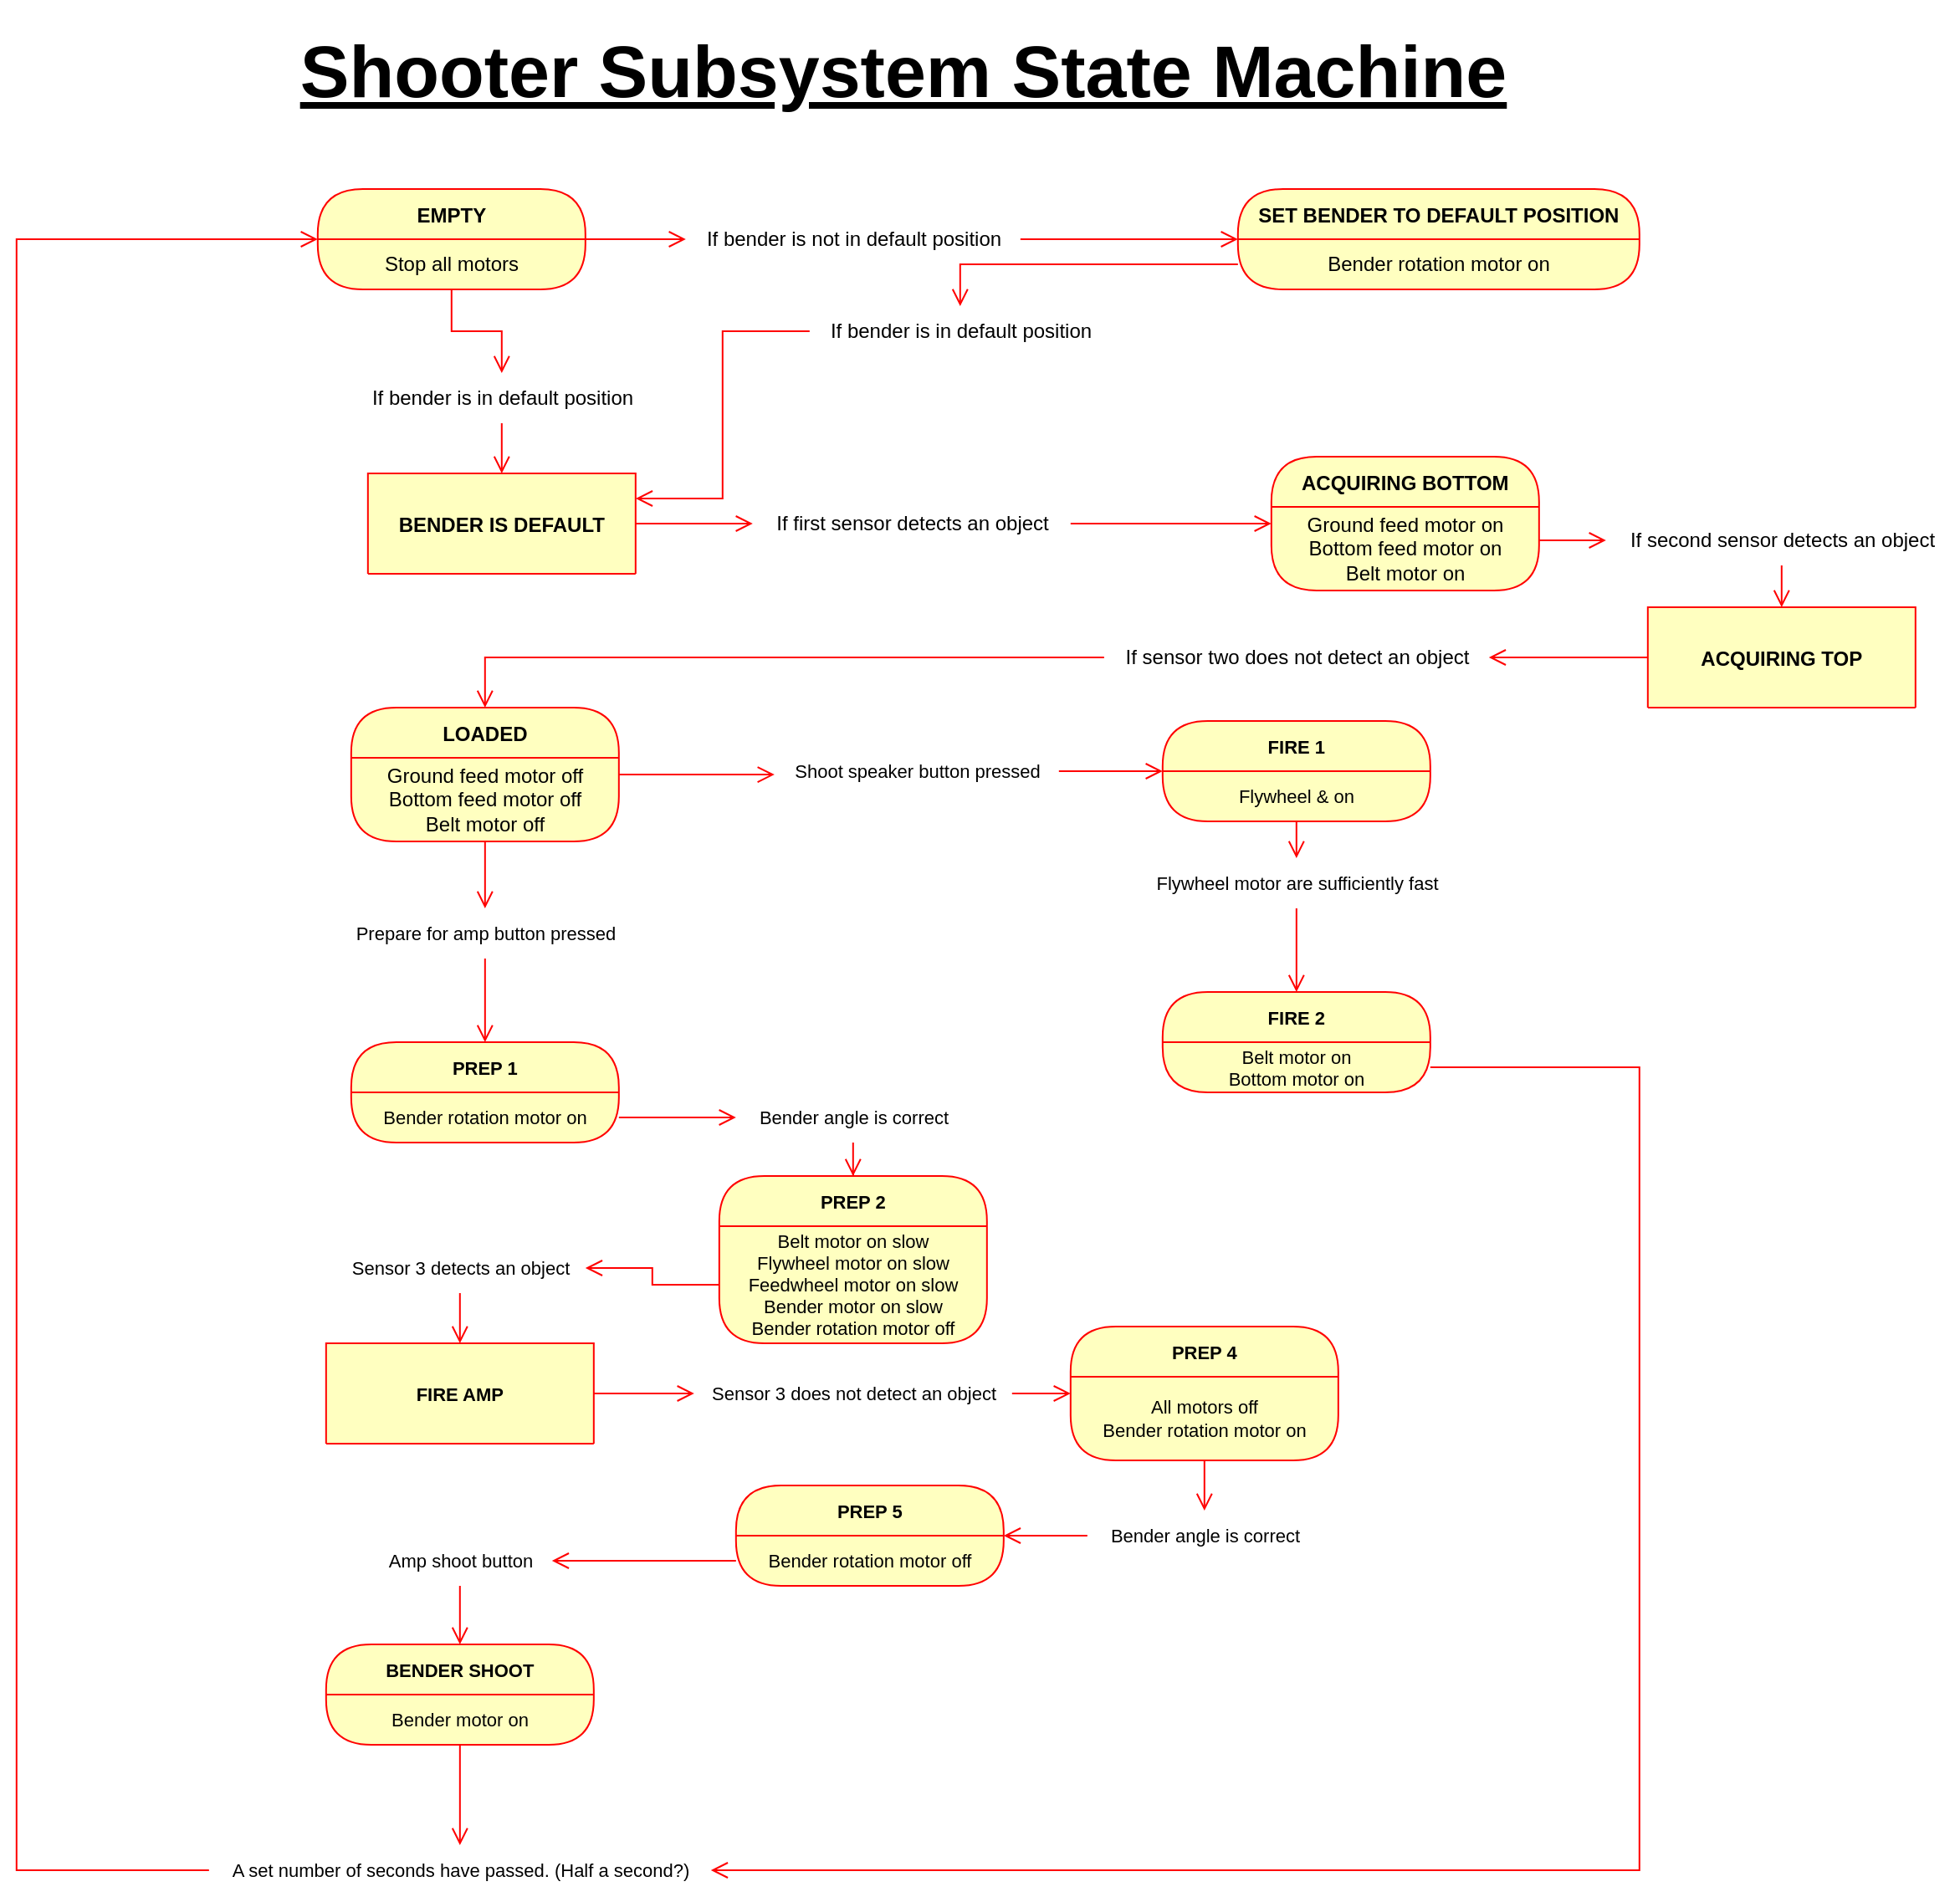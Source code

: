 <mxfile>
    <diagram name="Page-1" id="58cdce13-f638-feb5-8d6f-7d28b1aa9fa0">
        <mxGraphModel dx="2414" dy="376" grid="1" gridSize="10" guides="1" tooltips="1" connect="1" arrows="1" fold="1" page="1" pageScale="1" pageWidth="1600" pageHeight="1200" background="none" math="0" shadow="0">
            <root>
                <mxCell id="0"/>
                <mxCell id="1" parent="0"/>
                <mxCell id="EBAEPOP74e6jBe3k4iva-85" style="edgeStyle=orthogonalEdgeStyle;shape=connector;rounded=0;orthogonalLoop=1;jettySize=auto;html=1;labelBackgroundColor=default;strokeColor=#ff0000;align=center;verticalAlign=bottom;fontFamily=Helvetica;fontSize=11;fontColor=default;endArrow=open;endSize=8;" parent="1" source="EBAEPOP74e6jBe3k4iva-1" target="EBAEPOP74e6jBe3k4iva-12" edge="1">
                    <mxGeometry relative="1" as="geometry"/>
                </mxCell>
                <mxCell id="EBAEPOP74e6jBe3k4iva-1" value="EMPTY" style="swimlane;fontStyle=1;align=center;verticalAlign=middle;childLayout=stackLayout;horizontal=1;startSize=30;horizontalStack=0;resizeParent=0;resizeLast=1;container=0;fontColor=#000000;collapsible=0;rounded=1;arcSize=30;strokeColor=#ff0000;fillColor=#ffffc0;swimlaneFillColor=#ffffc0;dropTarget=0;" parent="1" vertex="1">
                    <mxGeometry x="-1350.09" y="150" width="160" height="60" as="geometry"/>
                </mxCell>
                <mxCell id="EBAEPOP74e6jBe3k4iva-2" value="Stop all motors" style="text;html=1;strokeColor=none;fillColor=none;align=center;verticalAlign=middle;spacingLeft=4;spacingRight=4;whiteSpace=wrap;overflow=hidden;rotatable=0;fontColor=#000000;" parent="EBAEPOP74e6jBe3k4iva-1" vertex="1">
                    <mxGeometry y="30" width="160" height="30" as="geometry"/>
                </mxCell>
                <mxCell id="EBAEPOP74e6jBe3k4iva-83" style="edgeStyle=orthogonalEdgeStyle;shape=connector;rounded=0;orthogonalLoop=1;jettySize=auto;html=1;labelBackgroundColor=default;strokeColor=#ff0000;align=center;verticalAlign=bottom;fontFamily=Helvetica;fontSize=11;fontColor=default;endArrow=open;endSize=8;" parent="1" source="EBAEPOP74e6jBe3k4iva-10" target="EBAEPOP74e6jBe3k4iva-29" edge="1">
                    <mxGeometry relative="1" as="geometry"/>
                </mxCell>
                <mxCell id="EBAEPOP74e6jBe3k4iva-10" value="If bender is in default position" style="text;html=1;align=center;verticalAlign=middle;resizable=0;points=[];autosize=1;strokeColor=none;fillColor=none;rotation=0;" parent="1" vertex="1">
                    <mxGeometry x="-1330.09" y="260" width="180" height="30" as="geometry"/>
                </mxCell>
                <mxCell id="EBAEPOP74e6jBe3k4iva-86" style="edgeStyle=orthogonalEdgeStyle;shape=connector;rounded=0;orthogonalLoop=1;jettySize=auto;html=1;labelBackgroundColor=default;strokeColor=#ff0000;align=center;verticalAlign=bottom;fontFamily=Helvetica;fontSize=11;fontColor=default;endArrow=open;endSize=8;" parent="1" source="EBAEPOP74e6jBe3k4iva-12" target="EBAEPOP74e6jBe3k4iva-19" edge="1">
                    <mxGeometry relative="1" as="geometry"/>
                </mxCell>
                <mxCell id="EBAEPOP74e6jBe3k4iva-12" value="If bender is not in default position" style="text;html=1;align=center;verticalAlign=middle;resizable=0;points=[];autosize=1;strokeColor=none;fillColor=none;" parent="1" vertex="1">
                    <mxGeometry x="-1130.09" y="165" width="200" height="30" as="geometry"/>
                </mxCell>
                <mxCell id="EBAEPOP74e6jBe3k4iva-19" value="SET BENDER TO DEFAULT POSITION" style="swimlane;fontStyle=1;align=center;verticalAlign=middle;childLayout=stackLayout;horizontal=1;startSize=30;horizontalStack=0;resizeParent=0;resizeLast=1;container=0;fontColor=#000000;collapsible=0;rounded=1;arcSize=30;strokeColor=#ff0000;fillColor=#ffffc0;swimlaneFillColor=#ffffc0;dropTarget=0;" parent="1" vertex="1">
                    <mxGeometry x="-800.09" y="150" width="240" height="60" as="geometry"/>
                </mxCell>
                <mxCell id="EBAEPOP74e6jBe3k4iva-20" value="Bender rotation motor on" style="text;html=1;strokeColor=none;fillColor=none;align=center;verticalAlign=middle;spacingLeft=4;spacingRight=4;whiteSpace=wrap;overflow=hidden;rotatable=0;fontColor=#000000;" parent="EBAEPOP74e6jBe3k4iva-19" vertex="1">
                    <mxGeometry y="30" width="240" height="30" as="geometry"/>
                </mxCell>
                <mxCell id="EBAEPOP74e6jBe3k4iva-84" style="edgeStyle=orthogonalEdgeStyle;shape=connector;rounded=0;orthogonalLoop=1;jettySize=auto;html=1;entryX=1;entryY=0.25;entryDx=0;entryDy=0;labelBackgroundColor=default;strokeColor=#ff0000;align=center;verticalAlign=bottom;fontFamily=Helvetica;fontSize=11;fontColor=default;endArrow=open;endSize=8;" parent="1" source="EBAEPOP74e6jBe3k4iva-22" target="EBAEPOP74e6jBe3k4iva-29" edge="1">
                    <mxGeometry relative="1" as="geometry"/>
                </mxCell>
                <mxCell id="EBAEPOP74e6jBe3k4iva-22" value="If bender is in default position" style="text;html=1;align=center;verticalAlign=middle;resizable=0;points=[];autosize=1;strokeColor=none;fillColor=none;" parent="1" vertex="1">
                    <mxGeometry x="-1056.09" y="220" width="180" height="30" as="geometry"/>
                </mxCell>
                <mxCell id="EBAEPOP74e6jBe3k4iva-76" style="edgeStyle=orthogonalEdgeStyle;shape=connector;rounded=0;orthogonalLoop=1;jettySize=auto;html=1;labelBackgroundColor=default;strokeColor=#ff0000;align=center;verticalAlign=bottom;fontFamily=Helvetica;fontSize=11;fontColor=default;endArrow=open;endSize=8;" parent="1" source="EBAEPOP74e6jBe3k4iva-29" target="EBAEPOP74e6jBe3k4iva-36" edge="1">
                    <mxGeometry relative="1" as="geometry"/>
                </mxCell>
                <mxCell id="EBAEPOP74e6jBe3k4iva-29" value="BENDER IS DEFAULT" style="swimlane;fontStyle=1;align=center;verticalAlign=middle;childLayout=stackLayout;horizontal=1;startSize=60;horizontalStack=0;resizeParent=0;resizeLast=1;container=0;fontColor=#000000;collapsible=0;rounded=1;arcSize=33;strokeColor=#ff0000;fillColor=#ffffc0;swimlaneFillColor=#ffffc0;dropTarget=0;" parent="1" vertex="1">
                    <mxGeometry x="-1320.09" y="320" width="160" height="60" as="geometry"/>
                </mxCell>
                <mxCell id="EBAEPOP74e6jBe3k4iva-77" style="edgeStyle=orthogonalEdgeStyle;shape=connector;rounded=0;orthogonalLoop=1;jettySize=auto;html=1;labelBackgroundColor=default;strokeColor=#ff0000;align=center;verticalAlign=bottom;fontFamily=Helvetica;fontSize=11;fontColor=default;endArrow=open;endSize=8;" parent="1" source="EBAEPOP74e6jBe3k4iva-36" target="EBAEPOP74e6jBe3k4iva-39" edge="1">
                    <mxGeometry relative="1" as="geometry"/>
                </mxCell>
                <mxCell id="EBAEPOP74e6jBe3k4iva-36" value="If first sensor detects an object" style="text;html=1;align=center;verticalAlign=middle;resizable=0;points=[];autosize=1;strokeColor=none;fillColor=none;" parent="1" vertex="1">
                    <mxGeometry x="-1090.09" y="335" width="190" height="30" as="geometry"/>
                </mxCell>
                <mxCell id="EBAEPOP74e6jBe3k4iva-39" value="ACQUIRING BOTTOM" style="swimlane;fontStyle=1;align=center;verticalAlign=middle;childLayout=stackLayout;horizontal=1;startSize=30;horizontalStack=0;resizeParent=0;resizeLast=1;container=0;fontColor=#000000;collapsible=0;rounded=1;arcSize=30;strokeColor=#ff0000;fillColor=#ffffc0;swimlaneFillColor=#ffffc0;dropTarget=0;" parent="1" vertex="1">
                    <mxGeometry x="-780.09" y="310" width="160" height="80" as="geometry"/>
                </mxCell>
                <mxCell id="EBAEPOP74e6jBe3k4iva-40" value="Ground feed motor on&lt;br&gt;Bottom feed motor on&lt;br&gt;Belt motor on" style="text;html=1;strokeColor=none;fillColor=none;align=center;verticalAlign=middle;spacingLeft=4;spacingRight=4;whiteSpace=wrap;overflow=hidden;rotatable=0;fontColor=#000000;" parent="EBAEPOP74e6jBe3k4iva-39" vertex="1">
                    <mxGeometry y="30" width="160" height="50" as="geometry"/>
                </mxCell>
                <mxCell id="EBAEPOP74e6jBe3k4iva-79" style="edgeStyle=orthogonalEdgeStyle;shape=connector;rounded=0;orthogonalLoop=1;jettySize=auto;html=1;labelBackgroundColor=default;strokeColor=#ff0000;align=center;verticalAlign=bottom;fontFamily=Helvetica;fontSize=11;fontColor=default;endArrow=open;endSize=8;" parent="1" source="EBAEPOP74e6jBe3k4iva-43" target="EBAEPOP74e6jBe3k4iva-46" edge="1">
                    <mxGeometry relative="1" as="geometry"/>
                </mxCell>
                <mxCell id="EBAEPOP74e6jBe3k4iva-43" value="If second sensor detects an object" style="text;html=1;align=center;verticalAlign=middle;resizable=0;points=[];autosize=1;strokeColor=none;fillColor=none;" parent="1" vertex="1">
                    <mxGeometry x="-580.09" y="345" width="210" height="30" as="geometry"/>
                </mxCell>
                <mxCell id="EBAEPOP74e6jBe3k4iva-74" style="edgeStyle=orthogonalEdgeStyle;shape=connector;rounded=0;orthogonalLoop=1;jettySize=auto;html=1;labelBackgroundColor=default;strokeColor=#ff0000;align=center;verticalAlign=bottom;fontFamily=Helvetica;fontSize=11;fontColor=default;endArrow=open;endSize=8;" parent="1" source="EBAEPOP74e6jBe3k4iva-46" target="EBAEPOP74e6jBe3k4iva-52" edge="1">
                    <mxGeometry relative="1" as="geometry"/>
                </mxCell>
                <mxCell id="EBAEPOP74e6jBe3k4iva-46" value="ACQUIRING TOP" style="swimlane;fontStyle=1;align=center;verticalAlign=middle;childLayout=stackLayout;horizontal=1;startSize=60;horizontalStack=0;resizeParent=0;resizeLast=1;container=0;fontColor=#000000;collapsible=0;rounded=1;arcSize=30;strokeColor=#ff0000;fillColor=#ffffc0;swimlaneFillColor=#ffffc0;dropTarget=0;" parent="1" vertex="1">
                    <mxGeometry x="-555.09" y="400" width="160" height="60" as="geometry"/>
                </mxCell>
                <mxCell id="EBAEPOP74e6jBe3k4iva-75" style="edgeStyle=orthogonalEdgeStyle;shape=connector;rounded=0;orthogonalLoop=1;jettySize=auto;html=1;labelBackgroundColor=default;strokeColor=#ff0000;align=center;verticalAlign=bottom;fontFamily=Helvetica;fontSize=11;fontColor=default;endArrow=open;endSize=8;" parent="1" source="EBAEPOP74e6jBe3k4iva-52" target="EBAEPOP74e6jBe3k4iva-53" edge="1">
                    <mxGeometry relative="1" as="geometry"/>
                </mxCell>
                <mxCell id="EBAEPOP74e6jBe3k4iva-52" value="If sensor two does not detect an object" style="text;html=1;align=center;verticalAlign=middle;resizable=0;points=[];autosize=1;strokeColor=none;fillColor=none;" parent="1" vertex="1">
                    <mxGeometry x="-880.09" y="415" width="230" height="30" as="geometry"/>
                </mxCell>
                <mxCell id="EBAEPOP74e6jBe3k4iva-62" style="edgeStyle=orthogonalEdgeStyle;shape=connector;rounded=0;orthogonalLoop=1;jettySize=auto;html=1;labelBackgroundColor=default;strokeColor=#ff0000;align=center;verticalAlign=bottom;fontFamily=Helvetica;fontSize=11;fontColor=default;endArrow=open;endSize=8;entryX=0;entryY=0.567;entryDx=0;entryDy=0;entryPerimeter=0;" parent="1" source="EBAEPOP74e6jBe3k4iva-53" target="EBAEPOP74e6jBe3k4iva-65" edge="1">
                    <mxGeometry relative="1" as="geometry">
                        <mxPoint x="-1070.09" y="500" as="targetPoint"/>
                    </mxGeometry>
                </mxCell>
                <mxCell id="EBAEPOP74e6jBe3k4iva-53" value="LOADED" style="swimlane;fontStyle=1;align=center;verticalAlign=middle;childLayout=stackLayout;horizontal=1;startSize=30;horizontalStack=0;resizeParent=0;resizeLast=1;container=0;fontColor=#000000;collapsible=0;rounded=1;arcSize=30;strokeColor=#ff0000;fillColor=#ffffc0;swimlaneFillColor=#ffffc0;dropTarget=0;" parent="1" vertex="1">
                    <mxGeometry x="-1330.09" y="460" width="160" height="80" as="geometry"/>
                </mxCell>
                <mxCell id="EBAEPOP74e6jBe3k4iva-54" value="Ground feed motor off&lt;br&gt;Bottom feed motor off&lt;br&gt;Belt motor off" style="text;html=1;strokeColor=none;fillColor=none;align=center;verticalAlign=middle;spacingLeft=4;spacingRight=4;whiteSpace=wrap;overflow=hidden;rotatable=0;fontColor=#000000;" parent="EBAEPOP74e6jBe3k4iva-53" vertex="1">
                    <mxGeometry y="30" width="160" height="50" as="geometry"/>
                </mxCell>
                <mxCell id="EBAEPOP74e6jBe3k4iva-59" value="Ground feed motor off&lt;br&gt;Bottom feed motor off&lt;br&gt;Belt motor off" style="text;html=1;strokeColor=none;fillColor=none;align=center;verticalAlign=middle;spacingLeft=4;spacingRight=4;whiteSpace=wrap;overflow=hidden;rotatable=0;fontColor=#000000;" parent="EBAEPOP74e6jBe3k4iva-53" vertex="1">
                    <mxGeometry y="80" width="160" as="geometry"/>
                </mxCell>
                <mxCell id="EBAEPOP74e6jBe3k4iva-60" value="Ground feed motor off&lt;br&gt;Bottom feed motor off&lt;br&gt;Belt motor off" style="text;html=1;strokeColor=none;fillColor=none;align=center;verticalAlign=middle;spacingLeft=4;spacingRight=4;whiteSpace=wrap;overflow=hidden;rotatable=0;fontColor=#000000;" parent="EBAEPOP74e6jBe3k4iva-53" vertex="1">
                    <mxGeometry y="80" width="160" as="geometry"/>
                </mxCell>
                <mxCell id="EBAEPOP74e6jBe3k4iva-134" style="edgeStyle=orthogonalEdgeStyle;shape=connector;rounded=0;orthogonalLoop=1;jettySize=auto;html=1;labelBackgroundColor=default;strokeColor=#ff0000;align=center;verticalAlign=bottom;fontFamily=Helvetica;fontSize=11;fontColor=default;endArrow=open;endSize=8;" parent="1" source="EBAEPOP74e6jBe3k4iva-65" target="EBAEPOP74e6jBe3k4iva-130" edge="1">
                    <mxGeometry relative="1" as="geometry"/>
                </mxCell>
                <mxCell id="EBAEPOP74e6jBe3k4iva-65" value="Shoot speaker button pressed" style="text;html=1;align=center;verticalAlign=middle;resizable=0;points=[];autosize=1;strokeColor=none;fillColor=none;fontFamily=Helvetica;fontSize=11;fontColor=default;" parent="1" vertex="1">
                    <mxGeometry x="-1077.09" y="483" width="170" height="30" as="geometry"/>
                </mxCell>
                <mxCell id="EBAEPOP74e6jBe3k4iva-73" value="" style="edgeStyle=orthogonalEdgeStyle;shape=connector;rounded=0;orthogonalLoop=1;jettySize=auto;html=1;labelBackgroundColor=default;strokeColor=#ff0000;align=center;verticalAlign=bottom;fontFamily=Helvetica;fontSize=11;fontColor=default;endArrow=open;endSize=8;" parent="1" source="EBAEPOP74e6jBe3k4iva-67" target="EBAEPOP74e6jBe3k4iva-87" edge="1">
                    <mxGeometry relative="1" as="geometry">
                        <mxPoint x="-1250.09" y="660" as="targetPoint"/>
                    </mxGeometry>
                </mxCell>
                <mxCell id="EBAEPOP74e6jBe3k4iva-67" value="Prepare for amp button pressed" style="text;html=1;align=center;verticalAlign=middle;resizable=0;points=[];autosize=1;strokeColor=none;fillColor=none;fontFamily=Helvetica;fontSize=11;fontColor=default;" parent="1" vertex="1">
                    <mxGeometry x="-1340.09" y="580" width="180" height="30" as="geometry"/>
                </mxCell>
                <mxCell id="EBAEPOP74e6jBe3k4iva-69" style="edgeStyle=orthogonalEdgeStyle;shape=connector;rounded=0;orthogonalLoop=1;jettySize=auto;html=1;labelBackgroundColor=default;strokeColor=#ff0000;align=center;verticalAlign=bottom;fontFamily=Helvetica;fontSize=11;fontColor=default;endArrow=open;endSize=8;" parent="1" source="EBAEPOP74e6jBe3k4iva-54" target="EBAEPOP74e6jBe3k4iva-67" edge="1">
                    <mxGeometry relative="1" as="geometry"/>
                </mxCell>
                <mxCell id="EBAEPOP74e6jBe3k4iva-78" style="edgeStyle=orthogonalEdgeStyle;shape=connector;rounded=0;orthogonalLoop=1;jettySize=auto;html=1;labelBackgroundColor=default;strokeColor=#ff0000;align=center;verticalAlign=bottom;fontFamily=Helvetica;fontSize=11;fontColor=default;endArrow=open;endSize=8;" parent="1" source="EBAEPOP74e6jBe3k4iva-40" target="EBAEPOP74e6jBe3k4iva-43" edge="1">
                    <mxGeometry relative="1" as="geometry">
                        <Array as="points">
                            <mxPoint x="-600.09" y="360"/>
                            <mxPoint x="-600.09" y="360"/>
                        </Array>
                    </mxGeometry>
                </mxCell>
                <mxCell id="EBAEPOP74e6jBe3k4iva-80" style="edgeStyle=orthogonalEdgeStyle;shape=connector;rounded=0;orthogonalLoop=1;jettySize=auto;html=1;labelBackgroundColor=default;strokeColor=#ff0000;align=center;verticalAlign=bottom;fontFamily=Helvetica;fontSize=11;fontColor=default;endArrow=open;endSize=8;" parent="1" source="EBAEPOP74e6jBe3k4iva-20" target="EBAEPOP74e6jBe3k4iva-22" edge="1">
                    <mxGeometry relative="1" as="geometry"/>
                </mxCell>
                <mxCell id="EBAEPOP74e6jBe3k4iva-82" style="edgeStyle=orthogonalEdgeStyle;shape=connector;rounded=0;orthogonalLoop=1;jettySize=auto;html=1;labelBackgroundColor=default;strokeColor=#ff0000;align=center;verticalAlign=bottom;fontFamily=Helvetica;fontSize=11;fontColor=default;endArrow=open;endSize=8;" parent="1" source="EBAEPOP74e6jBe3k4iva-2" target="EBAEPOP74e6jBe3k4iva-10" edge="1">
                    <mxGeometry relative="1" as="geometry"/>
                </mxCell>
                <mxCell id="EBAEPOP74e6jBe3k4iva-87" value="PREP 1" style="swimlane;fontStyle=1;align=center;verticalAlign=middle;childLayout=stackLayout;horizontal=1;startSize=30;horizontalStack=0;resizeParent=0;resizeLast=1;container=0;fontColor=#000000;collapsible=0;rounded=1;arcSize=30;strokeColor=#ff0000;fillColor=#ffffc0;swimlaneFillColor=#ffffc0;dropTarget=0;fontFamily=Helvetica;fontSize=11;" parent="1" vertex="1">
                    <mxGeometry x="-1330.09" y="660" width="160" height="60" as="geometry"/>
                </mxCell>
                <mxCell id="EBAEPOP74e6jBe3k4iva-88" value="Bender rotation motor on" style="text;html=1;strokeColor=none;fillColor=none;align=center;verticalAlign=middle;spacingLeft=4;spacingRight=4;whiteSpace=wrap;overflow=hidden;rotatable=0;fontColor=#000000;fontFamily=Helvetica;fontSize=11;" parent="EBAEPOP74e6jBe3k4iva-87" vertex="1">
                    <mxGeometry y="30" width="160" height="30" as="geometry"/>
                </mxCell>
                <mxCell id="EBAEPOP74e6jBe3k4iva-96" style="edgeStyle=orthogonalEdgeStyle;shape=connector;rounded=0;orthogonalLoop=1;jettySize=auto;html=1;labelBackgroundColor=default;strokeColor=#ff0000;align=center;verticalAlign=bottom;fontFamily=Helvetica;fontSize=11;fontColor=default;endArrow=open;endSize=8;" parent="1" source="EBAEPOP74e6jBe3k4iva-94" target="EBAEPOP74e6jBe3k4iva-97" edge="1">
                    <mxGeometry relative="1" as="geometry">
                        <mxPoint x="-907.09" y="705" as="targetPoint"/>
                    </mxGeometry>
                </mxCell>
                <mxCell id="EBAEPOP74e6jBe3k4iva-94" value="Bender angle is correct" style="text;html=1;align=center;verticalAlign=middle;resizable=0;points=[];autosize=1;strokeColor=none;fillColor=none;fontFamily=Helvetica;fontSize=11;fontColor=default;" parent="1" vertex="1">
                    <mxGeometry x="-1100.09" y="690" width="140" height="30" as="geometry"/>
                </mxCell>
                <mxCell id="EBAEPOP74e6jBe3k4iva-95" style="edgeStyle=orthogonalEdgeStyle;shape=connector;rounded=0;orthogonalLoop=1;jettySize=auto;html=1;labelBackgroundColor=default;strokeColor=#ff0000;align=center;verticalAlign=bottom;fontFamily=Helvetica;fontSize=11;fontColor=default;endArrow=open;endSize=8;" parent="1" source="EBAEPOP74e6jBe3k4iva-88" target="EBAEPOP74e6jBe3k4iva-94" edge="1">
                    <mxGeometry relative="1" as="geometry"/>
                </mxCell>
                <mxCell id="EBAEPOP74e6jBe3k4iva-97" value="PREP 2" style="swimlane;fontStyle=1;align=center;verticalAlign=middle;childLayout=stackLayout;horizontal=1;startSize=30;horizontalStack=0;resizeParent=0;resizeLast=1;container=0;fontColor=#000000;collapsible=0;rounded=1;arcSize=30;strokeColor=#ff0000;fillColor=#ffffc0;swimlaneFillColor=#ffffc0;dropTarget=0;fontFamily=Helvetica;fontSize=11;" parent="1" vertex="1">
                    <mxGeometry x="-1110.09" y="740" width="160" height="100" as="geometry"/>
                </mxCell>
                <mxCell id="EBAEPOP74e6jBe3k4iva-98" value="Belt motor on slow&lt;br&gt;Flywheel motor on slow&lt;br&gt;Feedwheel motor on slow&lt;br&gt;Bender motor on slow&lt;br&gt;Bender rotation motor off" style="text;html=1;strokeColor=none;fillColor=none;align=center;verticalAlign=middle;spacingLeft=4;spacingRight=4;whiteSpace=wrap;overflow=hidden;rotatable=0;fontColor=#000000;fontFamily=Helvetica;fontSize=11;" parent="EBAEPOP74e6jBe3k4iva-97" vertex="1">
                    <mxGeometry y="30" width="160" height="70" as="geometry"/>
                </mxCell>
                <mxCell id="EBAEPOP74e6jBe3k4iva-104" style="edgeStyle=orthogonalEdgeStyle;shape=connector;rounded=0;orthogonalLoop=1;jettySize=auto;html=1;labelBackgroundColor=default;strokeColor=#ff0000;align=center;verticalAlign=bottom;fontFamily=Helvetica;fontSize=11;fontColor=default;endArrow=open;endSize=8;" parent="1" source="EBAEPOP74e6jBe3k4iva-99" target="EBAEPOP74e6jBe3k4iva-101" edge="1">
                    <mxGeometry relative="1" as="geometry"/>
                </mxCell>
                <mxCell id="EBAEPOP74e6jBe3k4iva-99" value="Sensor 3 detects an object" style="text;html=1;align=center;verticalAlign=middle;resizable=0;points=[];autosize=1;strokeColor=none;fillColor=none;fontFamily=Helvetica;fontSize=11;fontColor=default;" parent="1" vertex="1">
                    <mxGeometry x="-1340.09" y="780" width="150" height="30" as="geometry"/>
                </mxCell>
                <mxCell id="EBAEPOP74e6jBe3k4iva-100" style="edgeStyle=orthogonalEdgeStyle;shape=connector;rounded=0;orthogonalLoop=1;jettySize=auto;html=1;labelBackgroundColor=default;strokeColor=#ff0000;align=center;verticalAlign=bottom;fontFamily=Helvetica;fontSize=11;fontColor=default;endArrow=open;endSize=8;" parent="1" source="EBAEPOP74e6jBe3k4iva-98" target="EBAEPOP74e6jBe3k4iva-99" edge="1">
                    <mxGeometry relative="1" as="geometry">
                        <mxPoint x="-1160.09" y="825" as="targetPoint"/>
                    </mxGeometry>
                </mxCell>
                <mxCell id="EBAEPOP74e6jBe3k4iva-101" value="FIRE AMP" style="swimlane;fontStyle=1;align=center;verticalAlign=middle;childLayout=stackLayout;horizontal=1;startSize=60;horizontalStack=0;resizeParent=0;resizeLast=1;container=0;fontColor=#000000;collapsible=0;rounded=1;arcSize=30;strokeColor=#ff0000;fillColor=#ffffc0;swimlaneFillColor=#ffffc0;dropTarget=0;fontFamily=Helvetica;fontSize=11;" parent="1" vertex="1">
                    <mxGeometry x="-1345.09" y="840" width="160" height="60" as="geometry"/>
                </mxCell>
                <mxCell id="EBAEPOP74e6jBe3k4iva-103" value="" style="edgeStyle=orthogonalEdgeStyle;html=1;verticalAlign=bottom;endArrow=open;endSize=8;strokeColor=#ff0000;rounded=0;labelBackgroundColor=default;align=center;fontFamily=Helvetica;fontSize=11;fontColor=default;shape=connector;" parent="1" source="EBAEPOP74e6jBe3k4iva-101" target="EBAEPOP74e6jBe3k4iva-105" edge="1">
                    <mxGeometry relative="1" as="geometry">
                        <mxPoint x="-1110.09" y="920" as="targetPoint"/>
                    </mxGeometry>
                </mxCell>
                <mxCell id="EBAEPOP74e6jBe3k4iva-109" style="edgeStyle=orthogonalEdgeStyle;shape=connector;rounded=0;orthogonalLoop=1;jettySize=auto;html=1;labelBackgroundColor=default;strokeColor=#ff0000;align=center;verticalAlign=bottom;fontFamily=Helvetica;fontSize=11;fontColor=default;endArrow=open;endSize=8;" parent="1" source="EBAEPOP74e6jBe3k4iva-105" target="EBAEPOP74e6jBe3k4iva-106" edge="1">
                    <mxGeometry relative="1" as="geometry"/>
                </mxCell>
                <mxCell id="EBAEPOP74e6jBe3k4iva-105" value="Sensor 3 does not detect an object" style="text;html=1;align=center;verticalAlign=middle;resizable=0;points=[];autosize=1;strokeColor=none;fillColor=none;fontFamily=Helvetica;fontSize=11;fontColor=default;" parent="1" vertex="1">
                    <mxGeometry x="-1125.09" y="855" width="190" height="30" as="geometry"/>
                </mxCell>
                <mxCell id="EBAEPOP74e6jBe3k4iva-106" value="PREP 4" style="swimlane;fontStyle=1;align=center;verticalAlign=middle;childLayout=stackLayout;horizontal=1;startSize=30;horizontalStack=0;resizeParent=0;resizeLast=1;container=0;fontColor=#000000;collapsible=0;rounded=1;arcSize=30;strokeColor=#ff0000;fillColor=#ffffc0;swimlaneFillColor=#ffffc0;dropTarget=0;fontFamily=Helvetica;fontSize=11;" parent="1" vertex="1">
                    <mxGeometry x="-900.09" y="830" width="160" height="80" as="geometry"/>
                </mxCell>
                <mxCell id="EBAEPOP74e6jBe3k4iva-107" value="All motors off&lt;br&gt;Bender rotation motor on" style="text;html=1;strokeColor=none;fillColor=none;align=center;verticalAlign=middle;spacingLeft=4;spacingRight=4;whiteSpace=wrap;overflow=hidden;rotatable=0;fontColor=#000000;fontFamily=Helvetica;fontSize=11;" parent="EBAEPOP74e6jBe3k4iva-106" vertex="1">
                    <mxGeometry y="30" width="160" height="50" as="geometry"/>
                </mxCell>
                <mxCell id="EBAEPOP74e6jBe3k4iva-115" style="edgeStyle=orthogonalEdgeStyle;shape=connector;rounded=0;orthogonalLoop=1;jettySize=auto;html=1;labelBackgroundColor=default;strokeColor=#ff0000;align=center;verticalAlign=bottom;fontFamily=Helvetica;fontSize=11;fontColor=default;endArrow=open;endSize=8;" parent="1" source="EBAEPOP74e6jBe3k4iva-110" target="EBAEPOP74e6jBe3k4iva-112" edge="1">
                    <mxGeometry relative="1" as="geometry"/>
                </mxCell>
                <mxCell id="EBAEPOP74e6jBe3k4iva-110" value="Bender angle is correct" style="text;html=1;align=center;verticalAlign=middle;resizable=0;points=[];autosize=1;strokeColor=none;fillColor=none;fontFamily=Helvetica;fontSize=11;fontColor=default;" parent="1" vertex="1">
                    <mxGeometry x="-890.09" y="940" width="140" height="30" as="geometry"/>
                </mxCell>
                <mxCell id="EBAEPOP74e6jBe3k4iva-111" style="edgeStyle=orthogonalEdgeStyle;shape=connector;rounded=0;orthogonalLoop=1;jettySize=auto;html=1;labelBackgroundColor=default;strokeColor=#ff0000;align=center;verticalAlign=bottom;fontFamily=Helvetica;fontSize=11;fontColor=default;endArrow=open;endSize=8;" parent="1" source="EBAEPOP74e6jBe3k4iva-107" target="EBAEPOP74e6jBe3k4iva-110" edge="1">
                    <mxGeometry relative="1" as="geometry"/>
                </mxCell>
                <mxCell id="EBAEPOP74e6jBe3k4iva-112" value="PREP 5" style="swimlane;fontStyle=1;align=center;verticalAlign=middle;childLayout=stackLayout;horizontal=1;startSize=30;horizontalStack=0;resizeParent=0;resizeLast=1;container=0;fontColor=#000000;collapsible=0;rounded=1;arcSize=30;strokeColor=#ff0000;fillColor=#ffffc0;swimlaneFillColor=#ffffc0;dropTarget=0;fontFamily=Helvetica;fontSize=11;" parent="1" vertex="1">
                    <mxGeometry x="-1100.09" y="925" width="160" height="60" as="geometry"/>
                </mxCell>
                <mxCell id="EBAEPOP74e6jBe3k4iva-113" value="Bender rotation motor off" style="text;html=1;strokeColor=none;fillColor=none;align=center;verticalAlign=middle;spacingLeft=4;spacingRight=4;whiteSpace=wrap;overflow=hidden;rotatable=0;fontColor=#000000;fontFamily=Helvetica;fontSize=11;" parent="EBAEPOP74e6jBe3k4iva-112" vertex="1">
                    <mxGeometry y="30" width="160" height="30" as="geometry"/>
                </mxCell>
                <mxCell id="EBAEPOP74e6jBe3k4iva-122" style="edgeStyle=orthogonalEdgeStyle;shape=connector;rounded=0;orthogonalLoop=1;jettySize=auto;html=1;labelBackgroundColor=default;strokeColor=#ff0000;align=center;verticalAlign=bottom;fontFamily=Helvetica;fontSize=11;fontColor=default;endArrow=open;endSize=8;" parent="1" source="EBAEPOP74e6jBe3k4iva-116" target="EBAEPOP74e6jBe3k4iva-119" edge="1">
                    <mxGeometry relative="1" as="geometry"/>
                </mxCell>
                <mxCell id="EBAEPOP74e6jBe3k4iva-116" value="Amp shoot button" style="text;html=1;align=center;verticalAlign=middle;resizable=0;points=[];autosize=1;strokeColor=none;fillColor=none;fontFamily=Helvetica;fontSize=11;fontColor=default;" parent="1" vertex="1">
                    <mxGeometry x="-1320.09" y="955" width="110" height="30" as="geometry"/>
                </mxCell>
                <mxCell id="EBAEPOP74e6jBe3k4iva-117" style="edgeStyle=orthogonalEdgeStyle;shape=connector;rounded=0;orthogonalLoop=1;jettySize=auto;html=1;labelBackgroundColor=default;strokeColor=#ff0000;align=center;verticalAlign=bottom;fontFamily=Helvetica;fontSize=11;fontColor=default;endArrow=open;endSize=8;" parent="1" source="EBAEPOP74e6jBe3k4iva-113" target="EBAEPOP74e6jBe3k4iva-116" edge="1">
                    <mxGeometry relative="1" as="geometry"/>
                </mxCell>
                <mxCell id="EBAEPOP74e6jBe3k4iva-119" value="BENDER SHOOT" style="swimlane;fontStyle=1;align=center;verticalAlign=middle;childLayout=stackLayout;horizontal=1;startSize=30;horizontalStack=0;resizeParent=0;resizeLast=1;container=0;fontColor=#000000;collapsible=0;rounded=1;arcSize=30;strokeColor=#ff0000;fillColor=#ffffc0;swimlaneFillColor=#ffffc0;dropTarget=0;fontFamily=Helvetica;fontSize=11;" parent="1" vertex="1">
                    <mxGeometry x="-1345.09" y="1020" width="160" height="60" as="geometry"/>
                </mxCell>
                <mxCell id="EBAEPOP74e6jBe3k4iva-120" value="Bender motor on" style="text;html=1;strokeColor=none;fillColor=none;align=center;verticalAlign=middle;spacingLeft=4;spacingRight=4;whiteSpace=wrap;overflow=hidden;rotatable=0;fontColor=#000000;fontFamily=Helvetica;fontSize=11;" parent="EBAEPOP74e6jBe3k4iva-119" vertex="1">
                    <mxGeometry y="30" width="160" height="30" as="geometry"/>
                </mxCell>
                <mxCell id="EBAEPOP74e6jBe3k4iva-127" style="edgeStyle=orthogonalEdgeStyle;shape=connector;rounded=0;orthogonalLoop=1;jettySize=auto;html=1;labelBackgroundColor=default;strokeColor=#ff0000;align=center;verticalAlign=bottom;fontFamily=Helvetica;fontSize=11;fontColor=default;endArrow=open;endSize=8;" parent="1" source="EBAEPOP74e6jBe3k4iva-125" target="EBAEPOP74e6jBe3k4iva-1" edge="1">
                    <mxGeometry relative="1" as="geometry">
                        <mxPoint x="-1490.09" y="760" as="targetPoint"/>
                        <Array as="points">
                            <mxPoint x="-1530.09" y="1155"/>
                            <mxPoint x="-1530.09" y="180"/>
                        </Array>
                    </mxGeometry>
                </mxCell>
                <mxCell id="EBAEPOP74e6jBe3k4iva-125" value="A set number of seconds have passed. (Half a second?)" style="text;html=1;align=center;verticalAlign=middle;resizable=0;points=[];autosize=1;strokeColor=none;fillColor=none;fontFamily=Helvetica;fontSize=11;fontColor=default;" parent="1" vertex="1">
                    <mxGeometry x="-1415.09" y="1140" width="300" height="30" as="geometry"/>
                </mxCell>
                <mxCell id="EBAEPOP74e6jBe3k4iva-126" style="edgeStyle=orthogonalEdgeStyle;shape=connector;rounded=0;orthogonalLoop=1;jettySize=auto;html=1;labelBackgroundColor=default;strokeColor=#ff0000;align=center;verticalAlign=bottom;fontFamily=Helvetica;fontSize=11;fontColor=default;endArrow=open;endSize=8;" parent="1" source="EBAEPOP74e6jBe3k4iva-120" target="EBAEPOP74e6jBe3k4iva-125" edge="1">
                    <mxGeometry relative="1" as="geometry"/>
                </mxCell>
                <mxCell id="EBAEPOP74e6jBe3k4iva-130" value="FIRE 1" style="swimlane;fontStyle=1;align=center;verticalAlign=middle;childLayout=stackLayout;horizontal=1;startSize=30;horizontalStack=0;resizeParent=0;resizeLast=1;container=0;fontColor=#000000;collapsible=0;rounded=1;arcSize=30;strokeColor=#ff0000;fillColor=#ffffc0;swimlaneFillColor=#ffffc0;dropTarget=0;fontFamily=Helvetica;fontSize=11;fillStyle=auto;" parent="1" vertex="1">
                    <mxGeometry x="-845.09" y="468" width="160" height="60" as="geometry"/>
                </mxCell>
                <mxCell id="EBAEPOP74e6jBe3k4iva-131" value="Flywheel &amp;amp; on" style="text;html=1;strokeColor=none;fillColor=none;align=center;verticalAlign=middle;spacingLeft=4;spacingRight=4;whiteSpace=wrap;overflow=hidden;rotatable=0;fontColor=#000000;fontFamily=Helvetica;fontSize=11;" parent="EBAEPOP74e6jBe3k4iva-130" vertex="1">
                    <mxGeometry y="30" width="160" height="30" as="geometry"/>
                </mxCell>
                <mxCell id="EBAEPOP74e6jBe3k4iva-141" style="edgeStyle=orthogonalEdgeStyle;shape=connector;rounded=0;orthogonalLoop=1;jettySize=auto;html=1;labelBackgroundColor=default;strokeColor=#ff0000;align=center;verticalAlign=bottom;fontFamily=Helvetica;fontSize=11;fontColor=default;endArrow=open;endSize=8;" parent="1" source="EBAEPOP74e6jBe3k4iva-135" target="EBAEPOP74e6jBe3k4iva-137" edge="1">
                    <mxGeometry relative="1" as="geometry"/>
                </mxCell>
                <mxCell id="EBAEPOP74e6jBe3k4iva-135" value="Flywheel motor are sufficiently fast" style="text;html=1;align=center;verticalAlign=middle;resizable=0;points=[];autosize=1;strokeColor=none;fillColor=none;fontFamily=Helvetica;fontSize=11;fontColor=default;" parent="1" vertex="1">
                    <mxGeometry x="-860.09" y="550" width="190" height="30" as="geometry"/>
                </mxCell>
                <mxCell id="EBAEPOP74e6jBe3k4iva-136" style="edgeStyle=orthogonalEdgeStyle;shape=connector;rounded=0;orthogonalLoop=1;jettySize=auto;html=1;labelBackgroundColor=default;strokeColor=#ff0000;align=center;verticalAlign=bottom;fontFamily=Helvetica;fontSize=11;fontColor=default;endArrow=open;endSize=8;" parent="1" source="EBAEPOP74e6jBe3k4iva-131" target="EBAEPOP74e6jBe3k4iva-135" edge="1">
                    <mxGeometry relative="1" as="geometry"/>
                </mxCell>
                <mxCell id="EBAEPOP74e6jBe3k4iva-137" value="FIRE 2" style="swimlane;fontStyle=1;align=center;verticalAlign=middle;childLayout=stackLayout;horizontal=1;startSize=30;horizontalStack=0;resizeParent=0;resizeLast=1;container=0;fontColor=#000000;collapsible=0;rounded=1;arcSize=30;strokeColor=#ff0000;fillColor=#ffffc0;swimlaneFillColor=#ffffc0;dropTarget=0;fontFamily=Helvetica;fontSize=11;" parent="1" vertex="1">
                    <mxGeometry x="-845.09" y="630" width="160" height="60" as="geometry"/>
                </mxCell>
                <mxCell id="EBAEPOP74e6jBe3k4iva-138" value="Belt motor on&lt;br&gt;Bottom motor on&lt;br&gt;Feedwheel motor on" style="text;html=1;strokeColor=none;fillColor=none;align=center;verticalAlign=middle;spacingLeft=4;spacingRight=4;whiteSpace=wrap;overflow=hidden;rotatable=0;fontColor=#000000;fontFamily=Helvetica;fontSize=11;" parent="EBAEPOP74e6jBe3k4iva-137" vertex="1">
                    <mxGeometry y="30" width="160" height="30" as="geometry"/>
                </mxCell>
                <mxCell id="EBAEPOP74e6jBe3k4iva-143" style="edgeStyle=orthogonalEdgeStyle;shape=connector;rounded=0;orthogonalLoop=1;jettySize=auto;html=1;labelBackgroundColor=default;strokeColor=#ff0000;align=center;verticalAlign=bottom;fontFamily=Helvetica;fontSize=11;fontColor=default;endArrow=open;endSize=8;" parent="1" source="EBAEPOP74e6jBe3k4iva-138" target="EBAEPOP74e6jBe3k4iva-125" edge="1">
                    <mxGeometry relative="1" as="geometry">
                        <Array as="points">
                            <mxPoint x="-560.09" y="675"/>
                            <mxPoint x="-560.09" y="1155"/>
                        </Array>
                    </mxGeometry>
                </mxCell>
                <mxCell id="2" value="&lt;h1&gt;&lt;font size=&quot;1&quot; style=&quot;&quot;&gt;&lt;u style=&quot;font-size: 44px;&quot;&gt;Shooter Subsystem State Machine&lt;/u&gt;&lt;/font&gt;&lt;/h1&gt;" style="text;html=1;strokeColor=none;fillColor=none;align=center;verticalAlign=middle;whiteSpace=wrap;rounded=0;" parent="1" vertex="1">
                    <mxGeometry x="-1430" y="50" width="860" height="60" as="geometry"/>
                </mxCell>
            </root>
        </mxGraphModel>
    </diagram>
</mxfile>